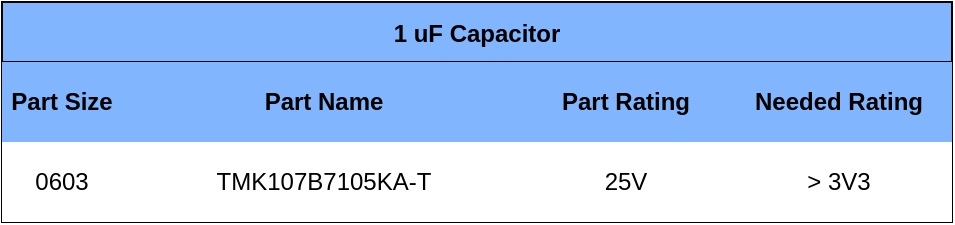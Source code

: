 <mxfile version="21.1.2" type="device">
  <diagram name="Page-1" id="a3pCLfdg34cvBj9AO3E8">
    <mxGraphModel dx="1509" dy="888" grid="1" gridSize="10" guides="1" tooltips="1" connect="1" arrows="1" fold="1" page="1" pageScale="1" pageWidth="850" pageHeight="1100" math="0" shadow="0">
      <root>
        <mxCell id="0" />
        <mxCell id="1" parent="0" />
        <mxCell id="iz64XvNNPjTl-t-PQiGI-12" value="1 uF Capacitor" style="shape=table;startSize=30;container=1;collapsible=0;childLayout=tableLayout;fillColor=#81B5FD;fontStyle=1" vertex="1" parent="1">
          <mxGeometry x="188" y="280" width="475" height="110" as="geometry" />
        </mxCell>
        <mxCell id="iz64XvNNPjTl-t-PQiGI-13" value="" style="shape=tableRow;horizontal=0;startSize=0;swimlaneHead=0;swimlaneBody=0;strokeColor=inherit;top=0;left=0;bottom=0;right=0;collapsible=0;dropTarget=0;fillColor=none;points=[[0,0.5],[1,0.5]];portConstraint=eastwest;" vertex="1" parent="iz64XvNNPjTl-t-PQiGI-12">
          <mxGeometry y="30" width="475" height="40" as="geometry" />
        </mxCell>
        <mxCell id="iz64XvNNPjTl-t-PQiGI-14" value="Part Size" style="shape=partialRectangle;html=1;whiteSpace=wrap;connectable=0;strokeColor=inherit;overflow=hidden;fillColor=#81B5FD;top=0;left=0;bottom=0;right=0;pointerEvents=1;fontStyle=1" vertex="1" parent="iz64XvNNPjTl-t-PQiGI-13">
          <mxGeometry width="60" height="40" as="geometry">
            <mxRectangle width="60" height="40" as="alternateBounds" />
          </mxGeometry>
        </mxCell>
        <mxCell id="iz64XvNNPjTl-t-PQiGI-15" value="Part Name" style="shape=partialRectangle;html=1;whiteSpace=wrap;connectable=0;strokeColor=inherit;overflow=hidden;fillColor=#81B5FD;top=0;left=0;bottom=0;right=0;pointerEvents=1;fontStyle=1" vertex="1" parent="iz64XvNNPjTl-t-PQiGI-13">
          <mxGeometry x="60" width="202" height="40" as="geometry">
            <mxRectangle width="202" height="40" as="alternateBounds" />
          </mxGeometry>
        </mxCell>
        <mxCell id="iz64XvNNPjTl-t-PQiGI-16" value="Part Rating" style="shape=partialRectangle;html=1;whiteSpace=wrap;connectable=0;strokeColor=inherit;overflow=hidden;fillColor=#81B5FD;top=0;left=0;bottom=0;right=0;pointerEvents=1;fontStyle=1" vertex="1" parent="iz64XvNNPjTl-t-PQiGI-13">
          <mxGeometry x="262" width="100" height="40" as="geometry">
            <mxRectangle width="100" height="40" as="alternateBounds" />
          </mxGeometry>
        </mxCell>
        <mxCell id="iz64XvNNPjTl-t-PQiGI-17" value="Needed Rating" style="shape=partialRectangle;html=1;whiteSpace=wrap;connectable=0;strokeColor=inherit;overflow=hidden;fillColor=#81B5FD;top=0;left=0;bottom=0;right=0;pointerEvents=1;fontStyle=1" vertex="1" parent="iz64XvNNPjTl-t-PQiGI-13">
          <mxGeometry x="362" width="113" height="40" as="geometry">
            <mxRectangle width="113" height="40" as="alternateBounds" />
          </mxGeometry>
        </mxCell>
        <mxCell id="iz64XvNNPjTl-t-PQiGI-18" value="" style="shape=tableRow;horizontal=0;startSize=0;swimlaneHead=0;swimlaneBody=0;strokeColor=inherit;top=0;left=0;bottom=0;right=0;collapsible=0;dropTarget=0;fillColor=none;points=[[0,0.5],[1,0.5]];portConstraint=eastwest;" vertex="1" parent="iz64XvNNPjTl-t-PQiGI-12">
          <mxGeometry y="70" width="475" height="40" as="geometry" />
        </mxCell>
        <mxCell id="iz64XvNNPjTl-t-PQiGI-19" value="0603" style="shape=partialRectangle;html=1;whiteSpace=wrap;connectable=0;overflow=hidden;top=0;left=0;bottom=0;right=0;pointerEvents=1;" vertex="1" parent="iz64XvNNPjTl-t-PQiGI-18">
          <mxGeometry width="60" height="40" as="geometry">
            <mxRectangle width="60" height="40" as="alternateBounds" />
          </mxGeometry>
        </mxCell>
        <mxCell id="iz64XvNNPjTl-t-PQiGI-20" value="TMK107B7105KA-T" style="shape=partialRectangle;html=1;whiteSpace=wrap;connectable=0;overflow=hidden;top=0;left=0;bottom=0;right=0;pointerEvents=1;" vertex="1" parent="iz64XvNNPjTl-t-PQiGI-18">
          <mxGeometry x="60" width="202" height="40" as="geometry">
            <mxRectangle width="202" height="40" as="alternateBounds" />
          </mxGeometry>
        </mxCell>
        <mxCell id="iz64XvNNPjTl-t-PQiGI-21" value="25V" style="shape=partialRectangle;html=1;whiteSpace=wrap;connectable=0;overflow=hidden;top=0;left=0;bottom=0;right=0;pointerEvents=1;" vertex="1" parent="iz64XvNNPjTl-t-PQiGI-18">
          <mxGeometry x="262" width="100" height="40" as="geometry">
            <mxRectangle width="100" height="40" as="alternateBounds" />
          </mxGeometry>
        </mxCell>
        <mxCell id="iz64XvNNPjTl-t-PQiGI-22" value="&amp;gt; 3V3" style="shape=partialRectangle;html=1;whiteSpace=wrap;connectable=0;overflow=hidden;top=0;left=0;bottom=0;right=0;pointerEvents=1;" vertex="1" parent="iz64XvNNPjTl-t-PQiGI-18">
          <mxGeometry x="362" width="113" height="40" as="geometry">
            <mxRectangle width="113" height="40" as="alternateBounds" />
          </mxGeometry>
        </mxCell>
      </root>
    </mxGraphModel>
  </diagram>
</mxfile>
